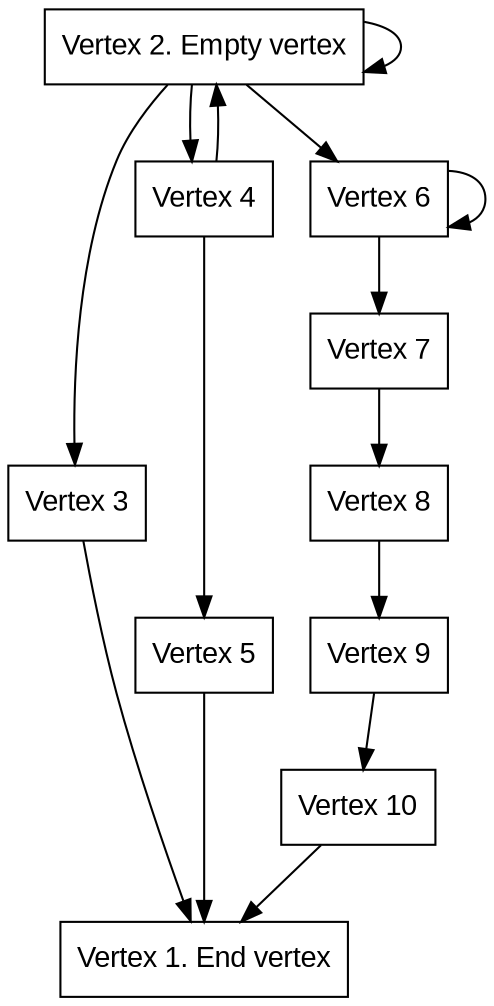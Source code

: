 digraph  D {

node [shape=record fontname=Arial];

2 [label="Vertex 2. Empty vertex"]
3 [label="Vertex 3"]
4 [label="Vertex 4"]
6 [label="Vertex 6"]
5 [label="Vertex 5"]
7 [label="Vertex 7"]
8 [label="Vertex 8"]
9 [label="Vertex 9"]
10 [label="Vertex 10"]
1 [label="Vertex 1. End vertex"]


2 -> 2, 3, 4, 6
3 -> 1
4 -> 2, 5
6 -> 6, 7
5 -> 1
7 -> 8
8 -> 9
9 -> 10
10 -> 1


}